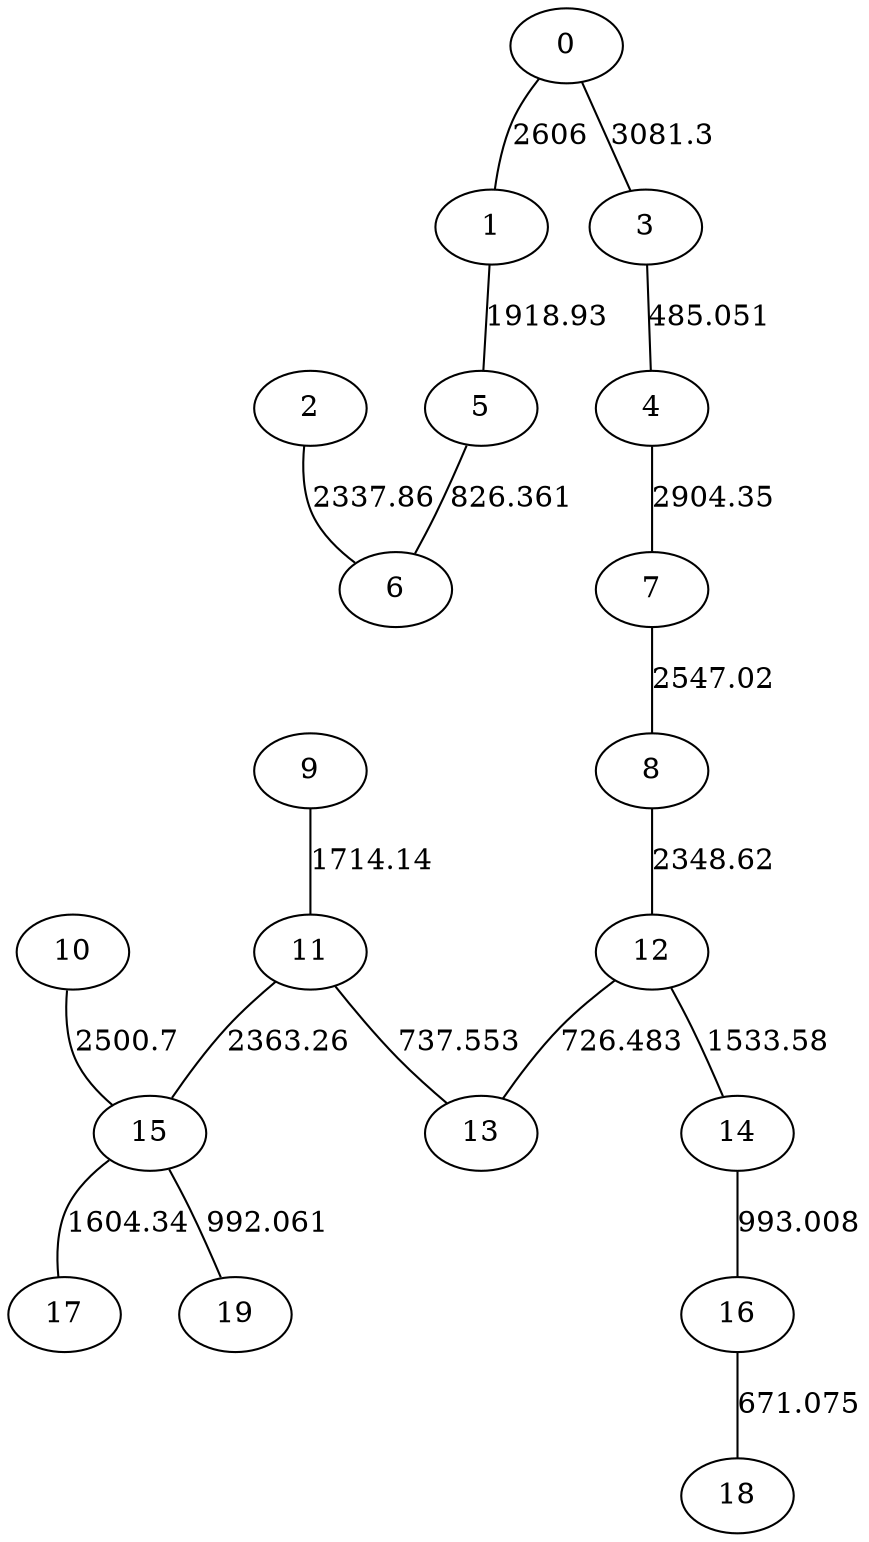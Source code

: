 graph g {
0 [pos="1.31,15.9267!"];
1 [pos="3.69333,24.28!"];
2 [pos="3.88333,33.1333!"];
3 [pos="7.64667,7.84333!"];
4 [pos="9.26333,7.82!"];
5 [pos="9.84,26.05!"];
6 [pos="10.3333,28.76!"];
7 [pos="17.4167,2.6!"];
8 [pos="19.0233,10.9367!"];
9 [pos="19.1533,20.2633!"];
10 [pos="21.87,31.9267!"];
11 [pos="24.8533,20.66!"];
12 [pos="25.0967,15.8767!"];
13 [pos="25.4433,18.2733!"];
14 [pos="27.6533,11.45!"];
15 [pos="28.8867,27.4267!"];
16 [pos="30.2933,9.45333!"];
17 [pos="31.75,31.9433!"];
18 [pos="31.89,7.88667!"];
19 [pos="32.1933,27.4633!"];
0 -- 1 [label="2606"];
0 -- 3 [label="3081.3"];
1 -- 5 [label="1918.93"];
2 -- 6 [label="2337.86"];
3 -- 4 [label="485.051"];
4 -- 7 [label="2904.35"];
5 -- 6 [label="826.361"];
7 -- 8 [label="2547.02"];
8 -- 12 [label="2348.62"];
9 -- 11 [label="1714.14"];
10 -- 15 [label="2500.7"];
11 -- 13 [label="737.553"];
11 -- 15 [label="2363.26"];
12 -- 13 [label="726.483"];
12 -- 14 [label="1533.58"];
14 -- 16 [label="993.008"];
15 -- 17 [label="1604.34"];
15 -- 19 [label="992.061"];
16 -- 18 [label="671.075"];
}
